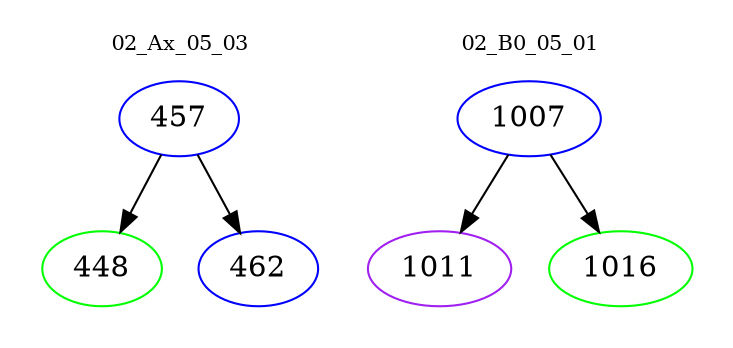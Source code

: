 digraph{
subgraph cluster_0 {
color = white
label = "02_Ax_05_03";
fontsize=10;
T0_457 [label="457", color="blue"]
T0_457 -> T0_448 [color="black"]
T0_448 [label="448", color="green"]
T0_457 -> T0_462 [color="black"]
T0_462 [label="462", color="blue"]
}
subgraph cluster_1 {
color = white
label = "02_B0_05_01";
fontsize=10;
T1_1007 [label="1007", color="blue"]
T1_1007 -> T1_1011 [color="black"]
T1_1011 [label="1011", color="purple"]
T1_1007 -> T1_1016 [color="black"]
T1_1016 [label="1016", color="green"]
}
}
